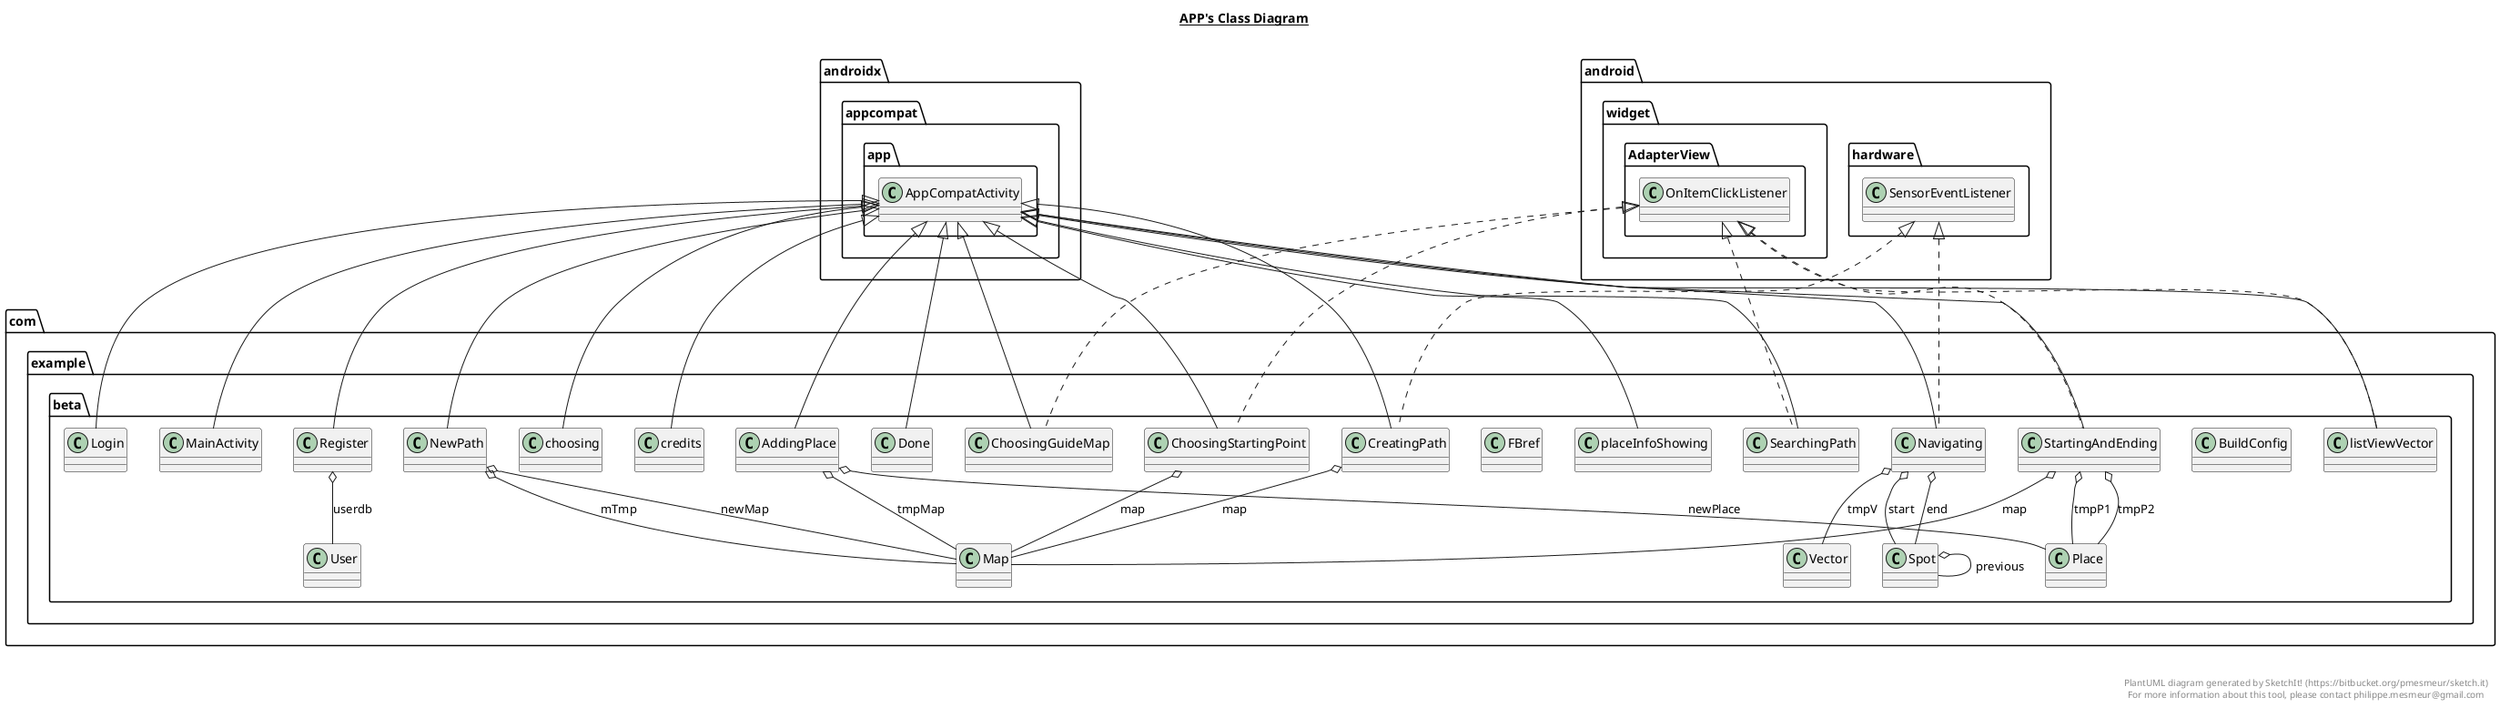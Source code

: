 @startuml

title __APP's Class Diagram__\n

  namespace com.example.beta {
    class com.example.beta.AddingPlace {
    }
  }
  

  namespace com.example.beta {
    class com.example.beta.BuildConfig {
    }
  }
  

  namespace com.example.beta {
    class com.example.beta.ChoosingGuideMap {
    }
  }
  

  namespace com.example.beta {
    class com.example.beta.ChoosingStartingPoint {
    }
  }
  

  namespace com.example.beta {
    class com.example.beta.CreatingPath {
    }
  }
  

  namespace com.example.beta {
    class com.example.beta.Done {
    }
  }
  

  namespace com.example.beta {
    class com.example.beta.FBref {
    }
  }
  

  namespace com.example.beta {
    class com.example.beta.Login {
    }
  }
  

  namespace com.example.beta {
    class com.example.beta.MainActivity {
    }
  }
  

  namespace com.example.beta {
    class com.example.beta.Map {
    }
  }
  

  namespace com.example.beta {
    class com.example.beta.Navigating {
    }
  }
  

  namespace com.example.beta {
    class com.example.beta.NewPath {
    }
  }
  

  namespace com.example.beta {
    class com.example.beta.Place {
    }
  }
  

  namespace com.example.beta {
    class com.example.beta.Register {
    }
  }
  

  namespace com.example.beta {
    class com.example.beta.SearchingPath {
    }
  }
  

  namespace com.example.beta {
    class com.example.beta.Spot {
    }
  }
  

  namespace com.example.beta {
    class com.example.beta.StartingAndEnding {
    }
  }
  

  namespace com.example.beta {
    class com.example.beta.User {
    }
  }
  

  namespace com.example.beta {
    class com.example.beta.Vector {
    }
  }
  

  namespace com.example.beta {
    class com.example.beta.choosing {
    }
  }
  

  namespace com.example.beta {
    class com.example.beta.credits {
    }
  }
  

  namespace com.example.beta {
    class com.example.beta.listViewVector {
    }
  }
  

  namespace com.example.beta {
    class com.example.beta.placeInfoShowing {
    }
  }
  

  com.example.beta.AddingPlace -up-|> androidx.appcompat.app.AppCompatActivity
  com.example.beta.AddingPlace o-- com.example.beta.Place : newPlace
  com.example.beta.AddingPlace o-- com.example.beta.Map : tmpMap
  com.example.beta.ChoosingGuideMap .up.|> android.widget.AdapterView.OnItemClickListener
  com.example.beta.ChoosingGuideMap -up-|> androidx.appcompat.app.AppCompatActivity
  com.example.beta.ChoosingStartingPoint .up.|> android.widget.AdapterView.OnItemClickListener
  com.example.beta.ChoosingStartingPoint -up-|> androidx.appcompat.app.AppCompatActivity
  com.example.beta.ChoosingStartingPoint o-- com.example.beta.Map : map
  com.example.beta.CreatingPath .up.|> android.hardware.SensorEventListener
  com.example.beta.CreatingPath -up-|> androidx.appcompat.app.AppCompatActivity
  com.example.beta.CreatingPath o-- com.example.beta.Map : map
  com.example.beta.Done -up-|> androidx.appcompat.app.AppCompatActivity
  com.example.beta.Login -up-|> androidx.appcompat.app.AppCompatActivity
  com.example.beta.MainActivity -up-|> androidx.appcompat.app.AppCompatActivity
  com.example.beta.Navigating .up.|> android.hardware.SensorEventListener
  com.example.beta.Navigating -up-|> androidx.appcompat.app.AppCompatActivity
  com.example.beta.Navigating o-- com.example.beta.Spot : end
  com.example.beta.Navigating o-- com.example.beta.Spot : start
  com.example.beta.Navigating o-- com.example.beta.Vector : tmpV
  com.example.beta.NewPath -up-|> androidx.appcompat.app.AppCompatActivity
  com.example.beta.NewPath o-- com.example.beta.Map : mTmp
  com.example.beta.NewPath o-- com.example.beta.Map : newMap
  com.example.beta.Register -up-|> androidx.appcompat.app.AppCompatActivity
  com.example.beta.Register o-- com.example.beta.User : userdb
  com.example.beta.SearchingPath .up.|> android.widget.AdapterView.OnItemClickListener
  com.example.beta.SearchingPath -up-|> androidx.appcompat.app.AppCompatActivity
  com.example.beta.Spot o-- com.example.beta.Spot : previous
  com.example.beta.StartingAndEnding .up.|> android.widget.AdapterView.OnItemClickListener
  com.example.beta.StartingAndEnding -up-|> androidx.appcompat.app.AppCompatActivity
  com.example.beta.StartingAndEnding o-- com.example.beta.Map : map
  com.example.beta.StartingAndEnding o-- com.example.beta.Place : tmpP1
  com.example.beta.StartingAndEnding o-- com.example.beta.Place : tmpP2
  com.example.beta.choosing -up-|> androidx.appcompat.app.AppCompatActivity
  com.example.beta.credits -up-|> androidx.appcompat.app.AppCompatActivity
  com.example.beta.listViewVector .up.|> android.widget.AdapterView.OnItemClickListener
  com.example.beta.listViewVector -up-|> androidx.appcompat.app.AppCompatActivity
  com.example.beta.placeInfoShowing -up-|> androidx.appcompat.app.AppCompatActivity


right footer


PlantUML diagram generated by SketchIt! (https://bitbucket.org/pmesmeur/sketch.it)
For more information about this tool, please contact philippe.mesmeur@gmail.com
endfooter

@enduml

